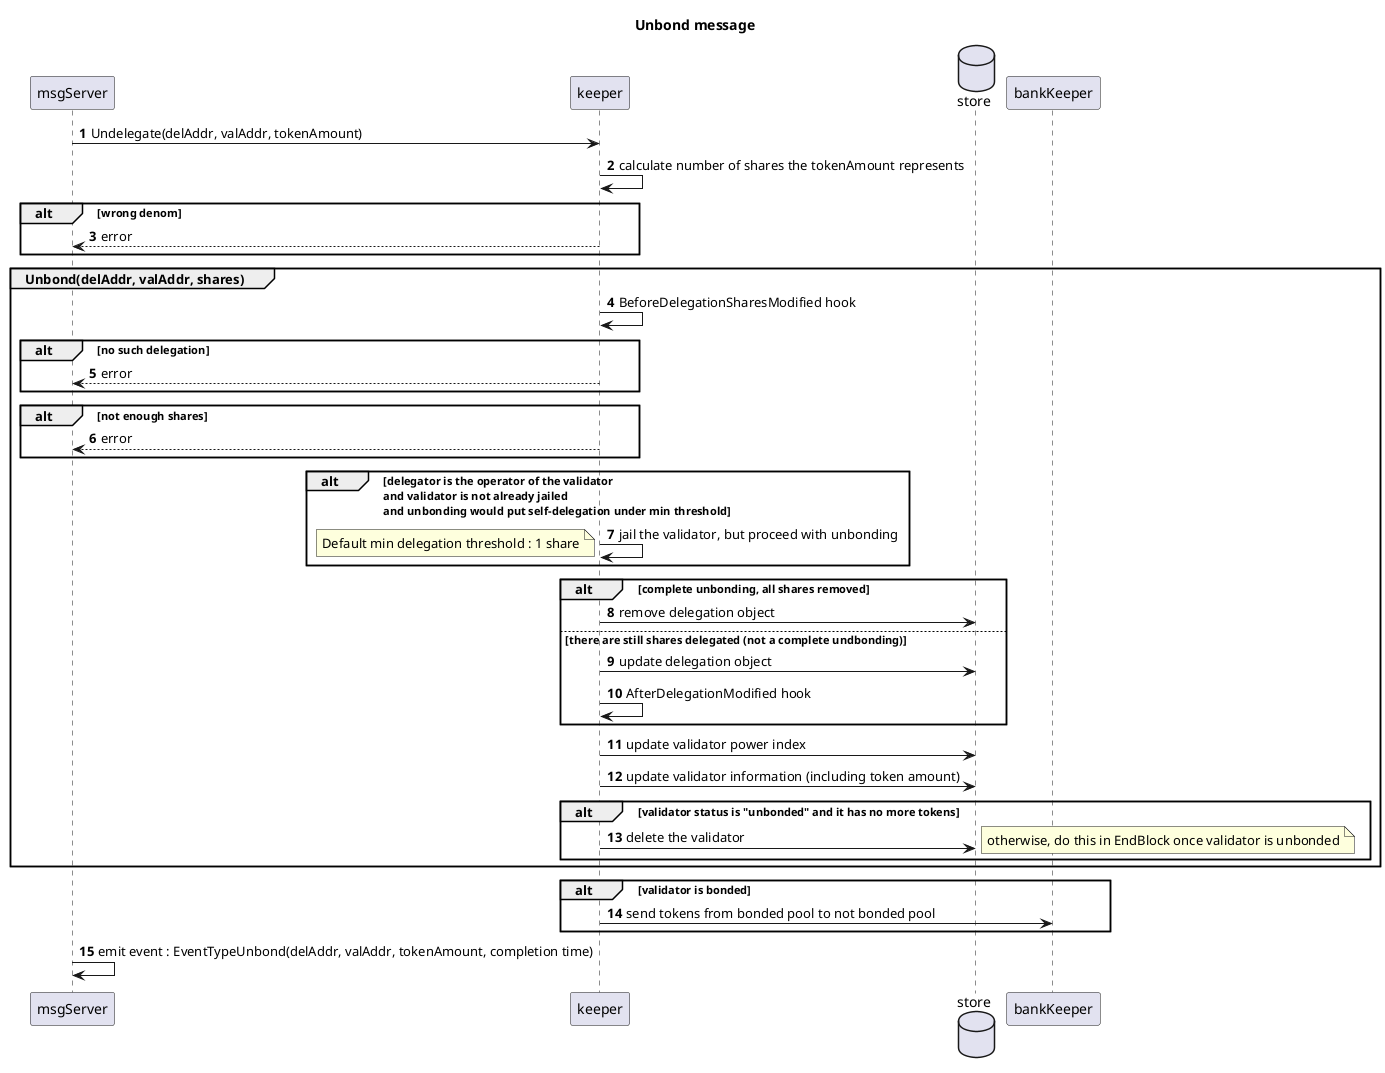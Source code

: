 @startuml
'https://plantuml.com/sequence-diagram

autonumber

title: Unbond message

msgServer -> keeper : Undelegate(delAddr, valAddr, tokenAmount)

keeper -> keeper : calculate number of shares the tokenAmount represents

alt wrong denom
    msgServer <-- keeper : error
end

group Unbond(delAddr, valAddr, shares)
    keeper -> keeper: BeforeDelegationSharesModified hook
    alt no such delegation
        keeper --> msgServer : error
    end
    alt not enough shares
        keeper --> msgServer : error
    end
    alt delegator is the operator of the validator\nand validator is not already jailed\nand unbonding would put self-delegation under min threshold
                keeper -> keeper : jail the validator, but proceed with unbonding
                note left : Default min delegation threshold : 1 share
    end

    database store

    alt complete unbonding, all shares removed
        keeper -> store : remove delegation object
    else there are still shares delegated (not a complete undbonding)
        keeper -> store : update delegation object
        keeper -> keeper : AfterDelegationModified hook
    end

    keeper -> store : update validator power index
    keeper -> store : update validator information (including token amount)

    alt validator status is "unbonded" and it has no more tokens
       keeper -> store : delete the validator
       note right : otherwise, do this in EndBlock once validator is unbonded
    end
end

alt validator is bonded
    keeper -> bankKeeper : send tokens from bonded pool to not bonded pool
end

msgServer -> msgServer : emit event : EventTypeUnbond(delAddr, valAddr, tokenAmount, completion time)

@enduml
